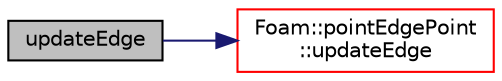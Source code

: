 digraph "updateEdge"
{
  bgcolor="transparent";
  edge [fontname="Helvetica",fontsize="10",labelfontname="Helvetica",labelfontsize="10"];
  node [fontname="Helvetica",fontsize="10",shape=record];
  rankdir="LR";
  Node1 [label="updateEdge",height=0.2,width=0.4,color="black", fillcolor="grey75", style="filled", fontcolor="black"];
  Node1 -> Node2 [color="midnightblue",fontsize="10",style="solid",fontname="Helvetica"];
  Node2 [label="Foam::pointEdgePoint\l::updateEdge",height=0.2,width=0.4,color="red",URL="$a01876.html#aedc0386af93b55819ff8b525e1dd89ae",tooltip="Influence of point on edge. "];
}
